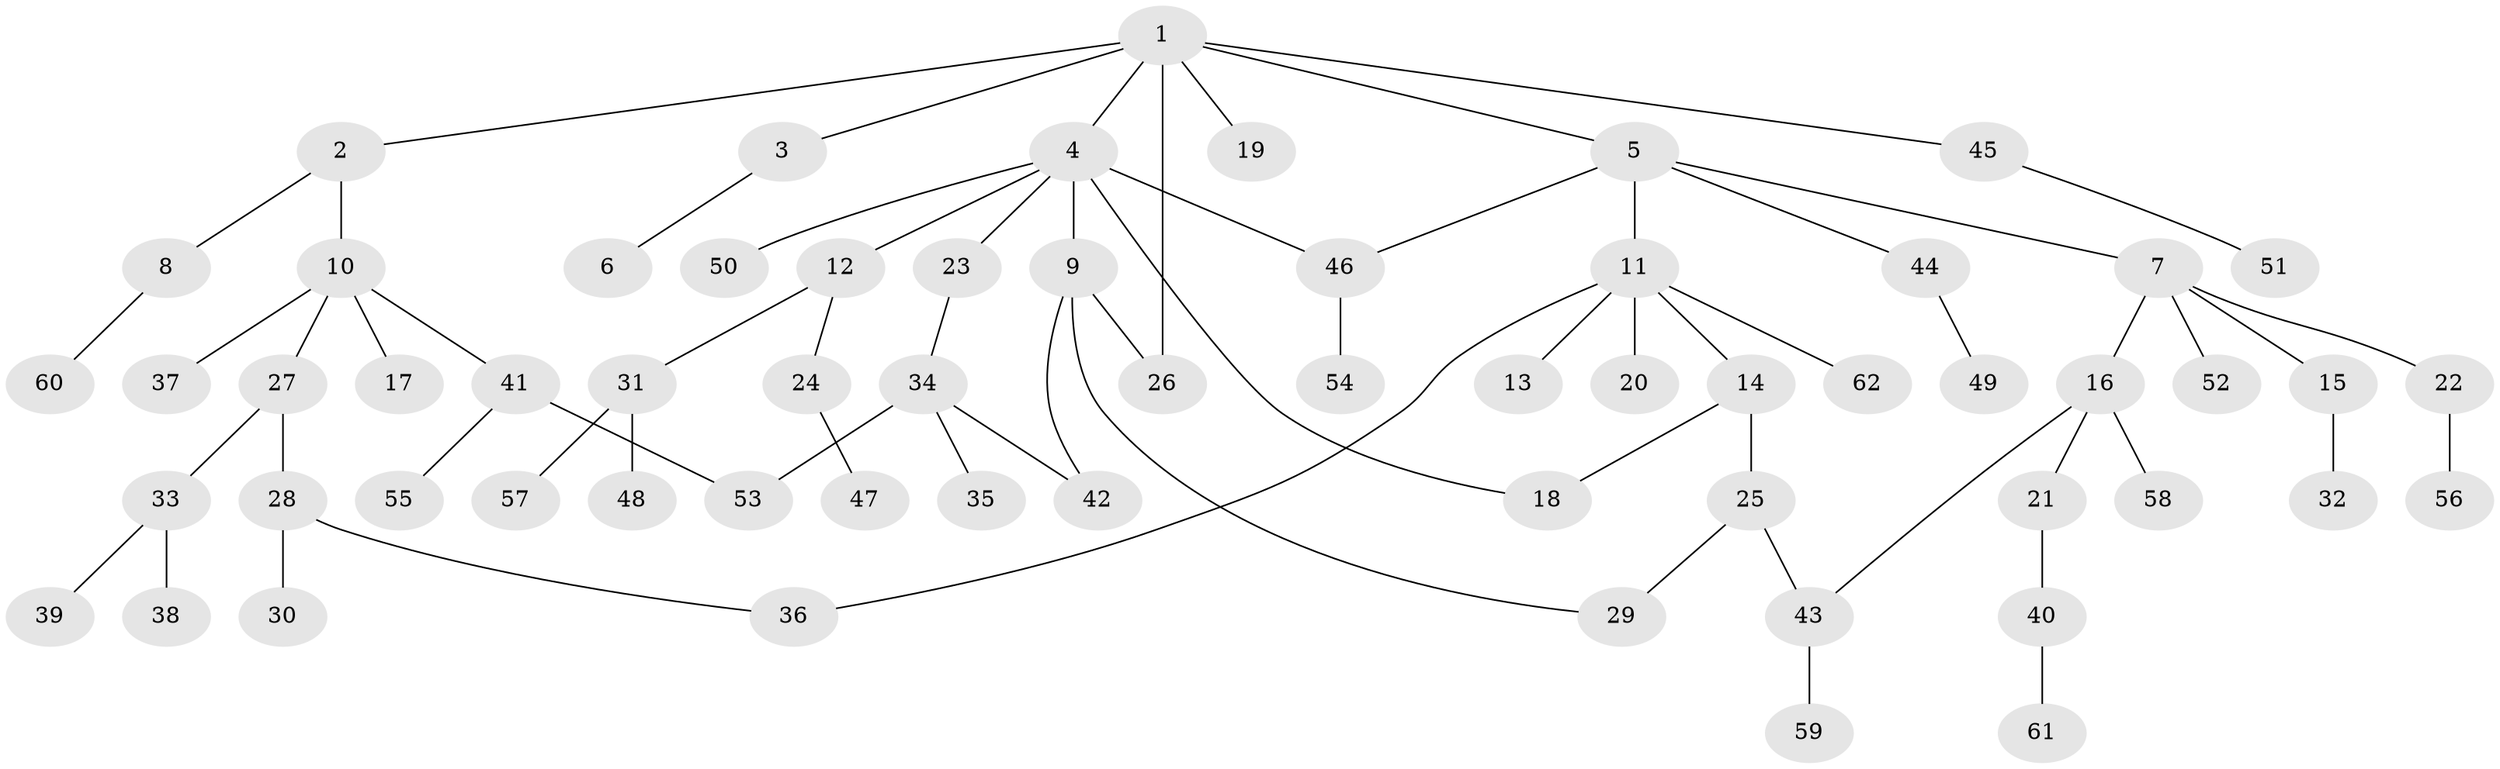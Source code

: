 // Generated by graph-tools (version 1.1) at 2025/41/03/09/25 04:41:43]
// undirected, 62 vertices, 69 edges
graph export_dot {
graph [start="1"]
  node [color=gray90,style=filled];
  1;
  2;
  3;
  4;
  5;
  6;
  7;
  8;
  9;
  10;
  11;
  12;
  13;
  14;
  15;
  16;
  17;
  18;
  19;
  20;
  21;
  22;
  23;
  24;
  25;
  26;
  27;
  28;
  29;
  30;
  31;
  32;
  33;
  34;
  35;
  36;
  37;
  38;
  39;
  40;
  41;
  42;
  43;
  44;
  45;
  46;
  47;
  48;
  49;
  50;
  51;
  52;
  53;
  54;
  55;
  56;
  57;
  58;
  59;
  60;
  61;
  62;
  1 -- 2;
  1 -- 3;
  1 -- 4;
  1 -- 5;
  1 -- 19;
  1 -- 45;
  1 -- 26;
  2 -- 8;
  2 -- 10;
  3 -- 6;
  4 -- 9;
  4 -- 12;
  4 -- 23;
  4 -- 50;
  4 -- 18;
  4 -- 46;
  5 -- 7;
  5 -- 11;
  5 -- 44;
  5 -- 46;
  7 -- 15;
  7 -- 16;
  7 -- 22;
  7 -- 52;
  8 -- 60;
  9 -- 26;
  9 -- 42;
  9 -- 29;
  10 -- 17;
  10 -- 27;
  10 -- 37;
  10 -- 41;
  11 -- 13;
  11 -- 14;
  11 -- 20;
  11 -- 36;
  11 -- 62;
  12 -- 24;
  12 -- 31;
  14 -- 18;
  14 -- 25;
  15 -- 32;
  16 -- 21;
  16 -- 58;
  16 -- 43;
  21 -- 40;
  22 -- 56;
  23 -- 34;
  24 -- 47;
  25 -- 29;
  25 -- 43;
  27 -- 28;
  27 -- 33;
  28 -- 30;
  28 -- 36;
  31 -- 48;
  31 -- 57;
  33 -- 38;
  33 -- 39;
  34 -- 35;
  34 -- 53;
  34 -- 42;
  40 -- 61;
  41 -- 55;
  41 -- 53;
  43 -- 59;
  44 -- 49;
  45 -- 51;
  46 -- 54;
}
